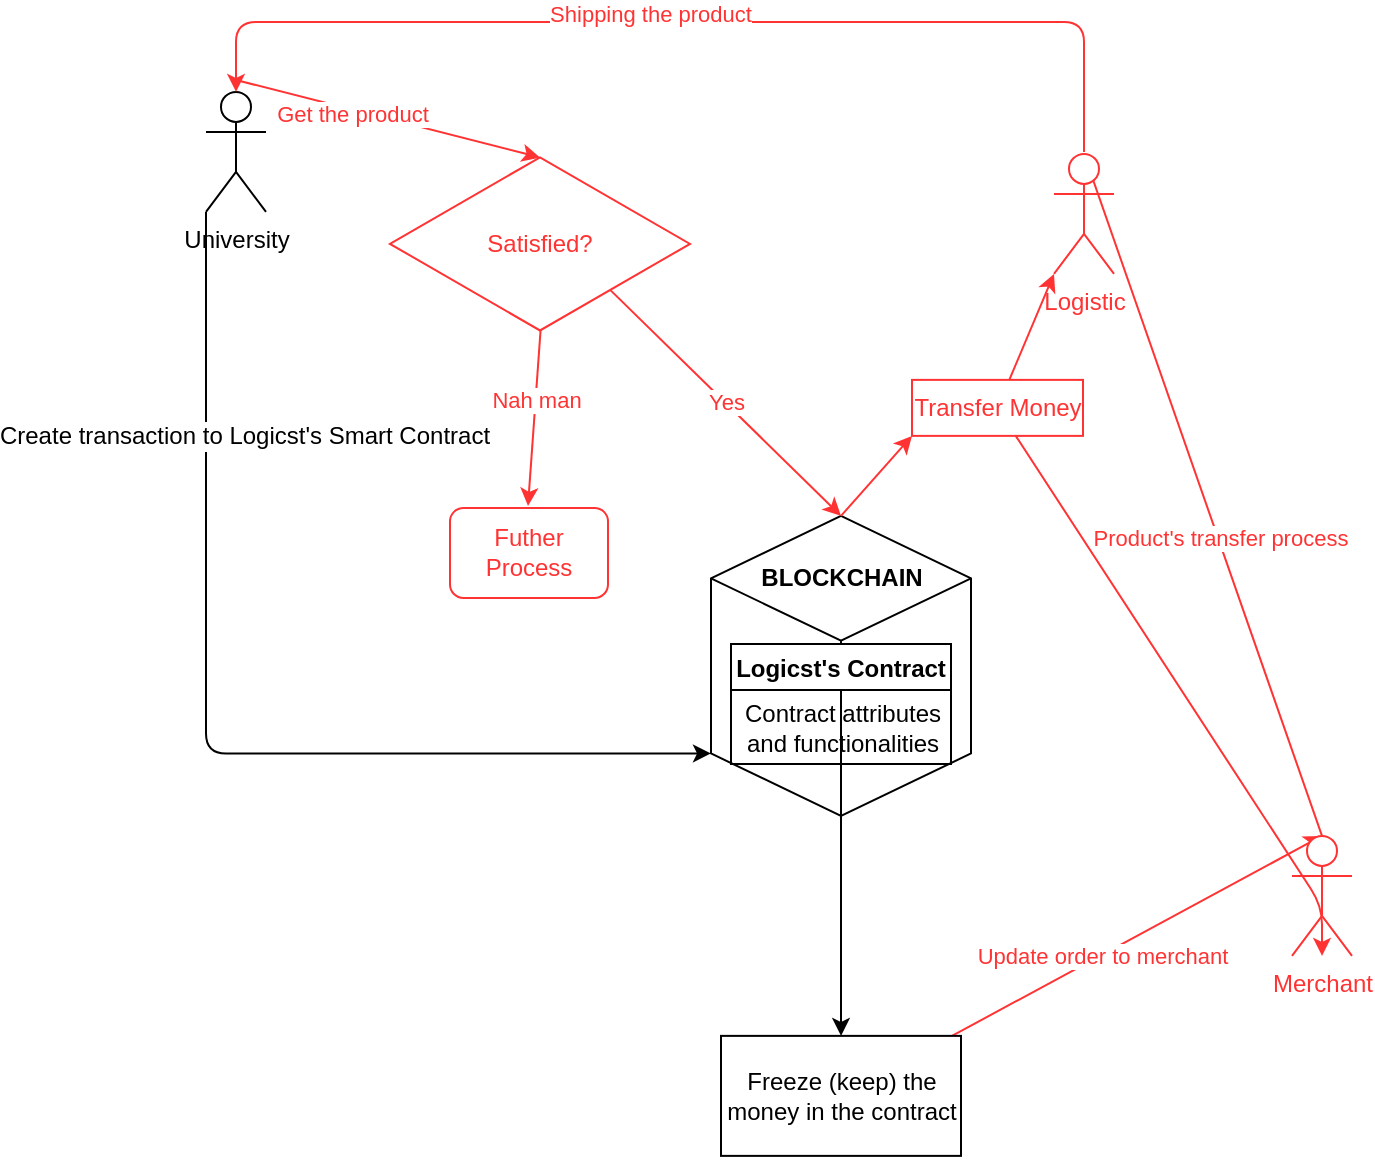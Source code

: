 <mxfile>
    <diagram id="pIHYSaEljXnMS16BgE4O" name="Page-1">
        <mxGraphModel dx="1374" dy="782" grid="0" gridSize="10" guides="1" tooltips="1" connect="1" arrows="1" fold="1" page="1" pageScale="1" pageWidth="1100" pageHeight="850" math="0" shadow="0">
            <root>
                <mxCell id="0"/>
                <mxCell id="1" parent="0"/>
                <mxCell id="4" style="edgeStyle=orthogonalEdgeStyle;html=1;entryX=0;entryY=0;entryDx=0;entryDy=118.79;entryPerimeter=0;exitX=0;exitY=1;exitDx=0;exitDy=0;exitPerimeter=0;" edge="1" parent="1" source="3" target="6">
                    <mxGeometry relative="1" as="geometry">
                        <mxPoint x="208" y="372.94" as="sourcePoint"/>
                        <mxPoint x="407.0" y="320.94" as="targetPoint"/>
                    </mxGeometry>
                </mxCell>
                <mxCell id="11" value="&lt;span style=&quot;font-size: 12px&quot;&gt;Create transaction to Logicst's Smart Contract&lt;/span&gt;" style="edgeLabel;html=1;align=center;verticalAlign=middle;resizable=0;points=[];" vertex="1" connectable="0" parent="4">
                    <mxGeometry x="-0.243" y="1" relative="1" as="geometry">
                        <mxPoint x="18" y="-86" as="offset"/>
                    </mxGeometry>
                </mxCell>
                <mxCell id="29" style="edgeStyle=none;html=1;entryX=0.5;entryY=0.02;entryDx=0;entryDy=0;entryPerimeter=0;fontColor=#FF3333;strokeColor=#FF3333;" edge="1" parent="1" target="27">
                    <mxGeometry relative="1" as="geometry">
                        <mxPoint x="279" y="173" as="sourcePoint"/>
                    </mxGeometry>
                </mxCell>
                <mxCell id="31" value="Get the product" style="edgeLabel;html=1;align=center;verticalAlign=middle;resizable=0;points=[];fontColor=#FF3333;" vertex="1" connectable="0" parent="29">
                    <mxGeometry x="-0.23" y="-2" relative="1" as="geometry">
                        <mxPoint as="offset"/>
                    </mxGeometry>
                </mxCell>
                <mxCell id="3" value="University" style="shape=umlActor;verticalLabelPosition=bottom;verticalAlign=top;html=1;outlineConnect=0;" vertex="1" parent="1">
                    <mxGeometry x="264" y="178.94" width="30" height="60" as="geometry"/>
                </mxCell>
                <mxCell id="17" value="" style="edgeStyle=none;html=1;" edge="1" parent="1" source="6" target="16">
                    <mxGeometry relative="1" as="geometry"/>
                </mxCell>
                <mxCell id="6" value="" style="html=1;whiteSpace=wrap;shape=isoCube2;backgroundOutline=1;isoAngle=15;" vertex="1" parent="1">
                    <mxGeometry x="516.5" y="390.94" width="130" height="150" as="geometry"/>
                </mxCell>
                <mxCell id="7" value="Logicst's Contract" style="swimlane;" vertex="1" parent="1">
                    <mxGeometry x="526.5" y="454.94" width="110" height="60" as="geometry"/>
                </mxCell>
                <mxCell id="8" value="Contract attributes &lt;br&gt;and functionalities" style="text;html=1;align=center;verticalAlign=middle;resizable=0;points=[];autosize=1;strokeColor=none;fillColor=none;" vertex="1" parent="7">
                    <mxGeometry y="27" width="110" height="30" as="geometry"/>
                </mxCell>
                <mxCell id="37" value="" style="edgeStyle=none;html=1;exitX=0.5;exitY=0;exitDx=0;exitDy=0;exitPerimeter=0;entryX=0;entryY=1;entryDx=0;entryDy=0;fontColor=#FF3333;strokeColor=#FF3333;" edge="1" parent="1" source="6" target="36">
                    <mxGeometry relative="1" as="geometry"/>
                </mxCell>
                <mxCell id="9" value="BLOCKCHAIN" style="text;html=1;strokeColor=none;fillColor=none;align=center;verticalAlign=middle;whiteSpace=wrap;rounded=0;fontStyle=1" vertex="1" parent="1">
                    <mxGeometry x="551.5" y="406.94" width="60" height="30" as="geometry"/>
                </mxCell>
                <mxCell id="20" style="edgeStyle=none;html=1;entryX=0.5;entryY=0;entryDx=0;entryDy=0;entryPerimeter=0;fontColor=#FF3333;strokeColor=#FF3333;" edge="1" parent="1" source="16" target="19">
                    <mxGeometry relative="1" as="geometry"/>
                </mxCell>
                <mxCell id="21" value="Update order to merchant" style="edgeLabel;html=1;align=center;verticalAlign=middle;resizable=0;points=[];fontColor=#FF3333;" vertex="1" connectable="0" parent="20">
                    <mxGeometry x="-0.194" y="-1" relative="1" as="geometry">
                        <mxPoint y="-1" as="offset"/>
                    </mxGeometry>
                </mxCell>
                <mxCell id="16" value="Freeze (keep) the money in the contract" style="whiteSpace=wrap;html=1;" vertex="1" parent="1">
                    <mxGeometry x="521.5" y="650.94" width="120" height="60" as="geometry"/>
                </mxCell>
                <mxCell id="23" style="edgeStyle=none;html=1;entryX=0.5;entryY=0;entryDx=0;entryDy=0;entryPerimeter=0;exitX=0.5;exitY=0;exitDx=0;exitDy=0;exitPerimeter=0;fontColor=#FF3333;strokeColor=#FF3333;" edge="1" parent="1" source="19" target="22">
                    <mxGeometry relative="1" as="geometry"/>
                </mxCell>
                <mxCell id="24" value="Product's transfer process" style="edgeLabel;html=1;align=center;verticalAlign=middle;resizable=0;points=[];fontColor=#FF3333;" vertex="1" connectable="0" parent="23">
                    <mxGeometry x="-0.129" y="-1" relative="1" as="geometry">
                        <mxPoint as="offset"/>
                    </mxGeometry>
                </mxCell>
                <mxCell id="19" value="Merchant" style="shape=umlActor;verticalLabelPosition=bottom;verticalAlign=top;html=1;outlineConnect=0;fontColor=#FF3333;strokeColor=#FF3333;" vertex="1" parent="1">
                    <mxGeometry x="807" y="550.94" width="30" height="60" as="geometry"/>
                </mxCell>
                <mxCell id="25" style="edgeStyle=orthogonalEdgeStyle;html=1;fontColor=#FF3333;strokeColor=#FF3333;" edge="1" parent="1">
                    <mxGeometry relative="1" as="geometry">
                        <mxPoint x="703" y="208.94" as="sourcePoint"/>
                        <mxPoint x="279" y="178.94" as="targetPoint"/>
                        <Array as="points">
                            <mxPoint x="703" y="143.94"/>
                            <mxPoint x="279" y="143.94"/>
                        </Array>
                    </mxGeometry>
                </mxCell>
                <mxCell id="26" value="Shipping the product" style="edgeLabel;html=1;align=center;verticalAlign=middle;resizable=0;points=[];fontColor=#FF3333;" vertex="1" connectable="0" parent="25">
                    <mxGeometry x="0.076" y="-4" relative="1" as="geometry">
                        <mxPoint as="offset"/>
                    </mxGeometry>
                </mxCell>
                <mxCell id="22" value="Logistic" style="shape=umlActor;verticalLabelPosition=bottom;verticalAlign=top;html=1;outlineConnect=0;fontColor=#FF3333;strokeColor=#FF3333;" vertex="1" parent="1">
                    <mxGeometry x="688" y="209.94" width="30" height="60" as="geometry"/>
                </mxCell>
                <mxCell id="30" value="Yes" style="edgeStyle=none;html=1;entryX=0.5;entryY=0;entryDx=0;entryDy=0;entryPerimeter=0;exitX=0.733;exitY=0.754;exitDx=0;exitDy=0;exitPerimeter=0;fontColor=#FF3333;strokeColor=#FF3333;" edge="1" parent="1" source="27" target="6">
                    <mxGeometry relative="1" as="geometry"/>
                </mxCell>
                <mxCell id="38" value="Nah man" style="edgeStyle=none;html=1;exitX=0.502;exitY=0.978;exitDx=0;exitDy=0;exitPerimeter=0;fontColor=#FF3333;strokeColor=#FF3333;" edge="1" parent="1" source="27">
                    <mxGeometry x="-0.201" relative="1" as="geometry">
                        <mxPoint x="425" y="385.94" as="targetPoint"/>
                        <mxPoint as="offset"/>
                    </mxGeometry>
                </mxCell>
                <mxCell id="27" value="Satisfied?" style="html=1;whiteSpace=wrap;aspect=fixed;shape=isoRectangle;fontColor=#FF3333;strokeColor=#FF3333;" vertex="1" parent="1">
                    <mxGeometry x="356" y="209.94" width="150" height="90" as="geometry"/>
                </mxCell>
                <mxCell id="39" style="edgeStyle=none;html=1;entryX=0;entryY=1;entryDx=0;entryDy=0;entryPerimeter=0;fontColor=#FF3333;strokeColor=#FF3333;" edge="1" parent="1" source="36" target="22">
                    <mxGeometry relative="1" as="geometry"/>
                </mxCell>
                <mxCell id="40" style="edgeStyle=none;html=1;fontColor=#FF3333;strokeColor=#FF3333;" edge="1" parent="1" source="36" target="19">
                    <mxGeometry relative="1" as="geometry">
                        <mxPoint x="812" y="554.94" as="targetPoint"/>
                        <Array as="points">
                            <mxPoint x="822" y="586"/>
                        </Array>
                    </mxGeometry>
                </mxCell>
                <mxCell id="36" value="Transfer Money" style="whiteSpace=wrap;html=1;fontColor=#FF3333;strokeColor=#FF3333;" vertex="1" parent="1">
                    <mxGeometry x="617" y="322.94" width="85.5" height="28" as="geometry"/>
                </mxCell>
                <mxCell id="43" value="Futher Process" style="rounded=1;whiteSpace=wrap;html=1;fontColor=#FF3333;strokeColor=#FF3333;" vertex="1" parent="1">
                    <mxGeometry x="386" y="386.94" width="79" height="45" as="geometry"/>
                </mxCell>
            </root>
        </mxGraphModel>
    </diagram>
</mxfile>